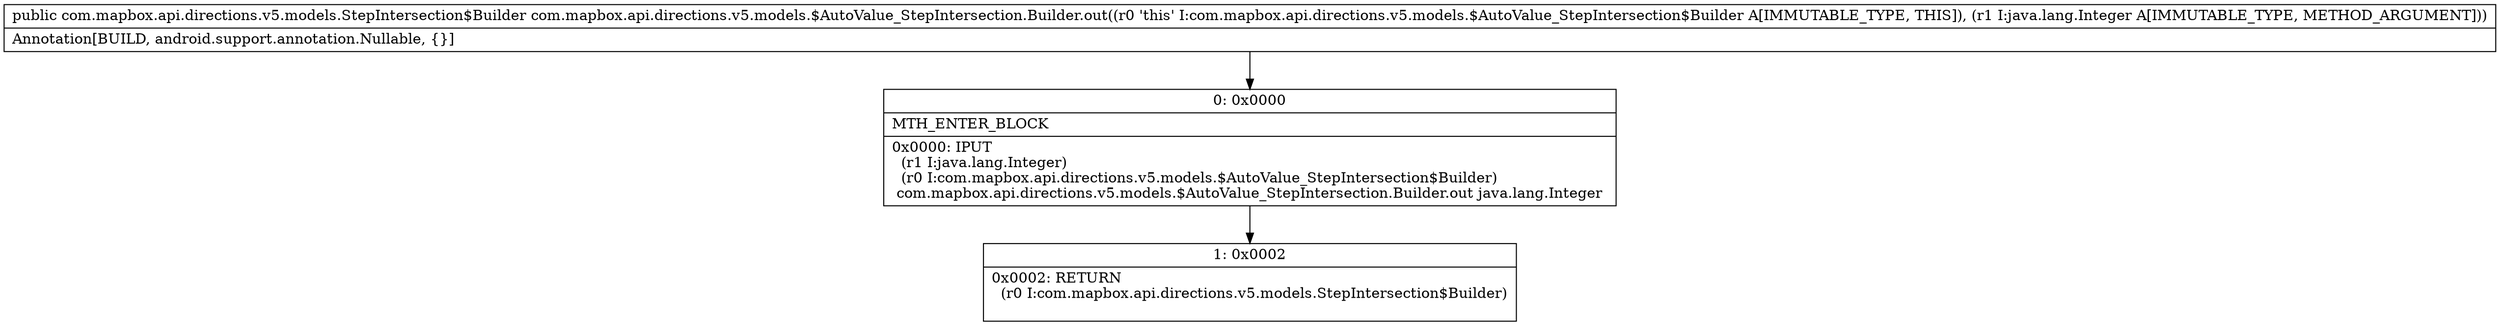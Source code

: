 digraph "CFG forcom.mapbox.api.directions.v5.models.$AutoValue_StepIntersection.Builder.out(Ljava\/lang\/Integer;)Lcom\/mapbox\/api\/directions\/v5\/models\/StepIntersection$Builder;" {
Node_0 [shape=record,label="{0\:\ 0x0000|MTH_ENTER_BLOCK\l|0x0000: IPUT  \l  (r1 I:java.lang.Integer)\l  (r0 I:com.mapbox.api.directions.v5.models.$AutoValue_StepIntersection$Builder)\l com.mapbox.api.directions.v5.models.$AutoValue_StepIntersection.Builder.out java.lang.Integer \l}"];
Node_1 [shape=record,label="{1\:\ 0x0002|0x0002: RETURN  \l  (r0 I:com.mapbox.api.directions.v5.models.StepIntersection$Builder)\l \l}"];
MethodNode[shape=record,label="{public com.mapbox.api.directions.v5.models.StepIntersection$Builder com.mapbox.api.directions.v5.models.$AutoValue_StepIntersection.Builder.out((r0 'this' I:com.mapbox.api.directions.v5.models.$AutoValue_StepIntersection$Builder A[IMMUTABLE_TYPE, THIS]), (r1 I:java.lang.Integer A[IMMUTABLE_TYPE, METHOD_ARGUMENT]))  | Annotation[BUILD, android.support.annotation.Nullable, \{\}]\l}"];
MethodNode -> Node_0;
Node_0 -> Node_1;
}

